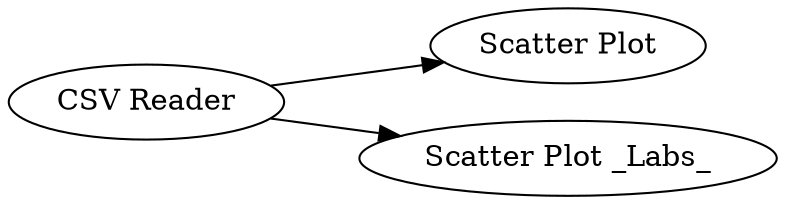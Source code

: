 digraph {
	"-8642492171057992681_2" [label="Scatter Plot"]
	"-8642492171057992681_3" [label="Scatter Plot _Labs_"]
	"-8642492171057992681_1" [label="CSV Reader"]
	"-8642492171057992681_1" -> "-8642492171057992681_2"
	"-8642492171057992681_1" -> "-8642492171057992681_3"
	rankdir=LR
}
